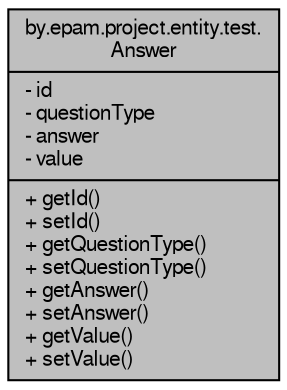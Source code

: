 digraph "by.epam.project.entity.test.Answer"
{
  bgcolor="transparent";
  edge [fontname="FreeSans",fontsize="10",labelfontname="FreeSans",labelfontsize="10"];
  node [fontname="FreeSans",fontsize="10",shape=record];
  Node1 [label="{by.epam.project.entity.test.\lAnswer\n|- id\l- questionType\l- answer\l- value\l|+ getId()\l+ setId()\l+ getQuestionType()\l+ setQuestionType()\l+ getAnswer()\l+ setAnswer()\l+ getValue()\l+ setValue()\l}",height=0.2,width=0.4,color="black", fillcolor="grey75", style="filled", fontcolor="black"];
}

